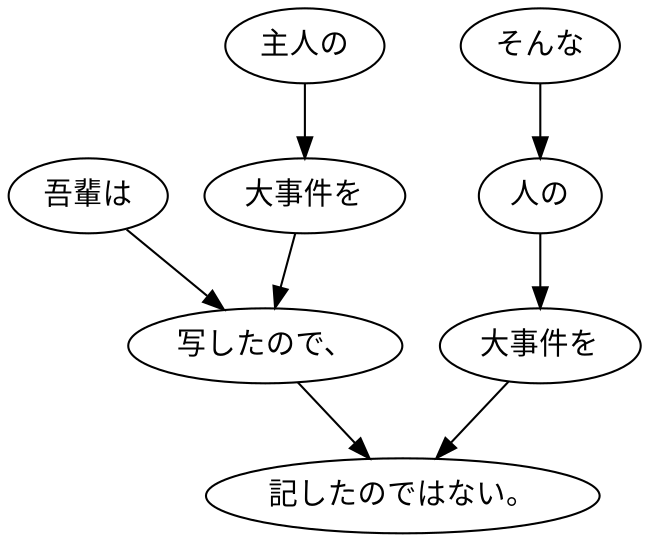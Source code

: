 digraph graph5206 {
	node0 [label="吾輩は"];
	node1 [label="主人の"];
	node2 [label="大事件を"];
	node3 [label="写したので、"];
	node4 [label="そんな"];
	node5 [label="人の"];
	node6 [label="大事件を"];
	node7 [label="記したのではない。"];
	node0 -> node3;
	node1 -> node2;
	node2 -> node3;
	node3 -> node7;
	node4 -> node5;
	node5 -> node6;
	node6 -> node7;
}
